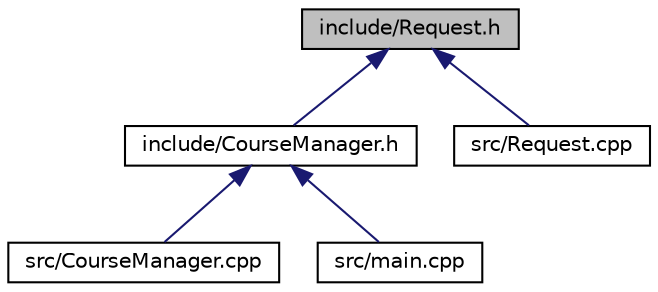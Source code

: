 digraph "include/Request.h"
{
 // LATEX_PDF_SIZE
  edge [fontname="Helvetica",fontsize="10",labelfontname="Helvetica",labelfontsize="10"];
  node [fontname="Helvetica",fontsize="10",shape=record];
  Node1 [label="include/Request.h",height=0.2,width=0.4,color="black", fillcolor="grey75", style="filled", fontcolor="black",tooltip="Definition of the Request class."];
  Node1 -> Node2 [dir="back",color="midnightblue",fontsize="10",style="solid",fontname="Helvetica"];
  Node2 [label="include/CourseManager.h",height=0.2,width=0.4,color="black", fillcolor="white", style="filled",URL="$CourseManager_8h.html",tooltip=" "];
  Node2 -> Node3 [dir="back",color="midnightblue",fontsize="10",style="solid",fontname="Helvetica"];
  Node3 [label="src/CourseManager.cpp",height=0.2,width=0.4,color="black", fillcolor="white", style="filled",URL="$CourseManager_8cpp.html",tooltip=" "];
  Node2 -> Node4 [dir="back",color="midnightblue",fontsize="10",style="solid",fontname="Helvetica"];
  Node4 [label="src/main.cpp",height=0.2,width=0.4,color="black", fillcolor="white", style="filled",URL="$main_8cpp.html",tooltip=" "];
  Node1 -> Node5 [dir="back",color="midnightblue",fontsize="10",style="solid",fontname="Helvetica"];
  Node5 [label="src/Request.cpp",height=0.2,width=0.4,color="black", fillcolor="white", style="filled",URL="$Request_8cpp.html",tooltip=" "];
}
